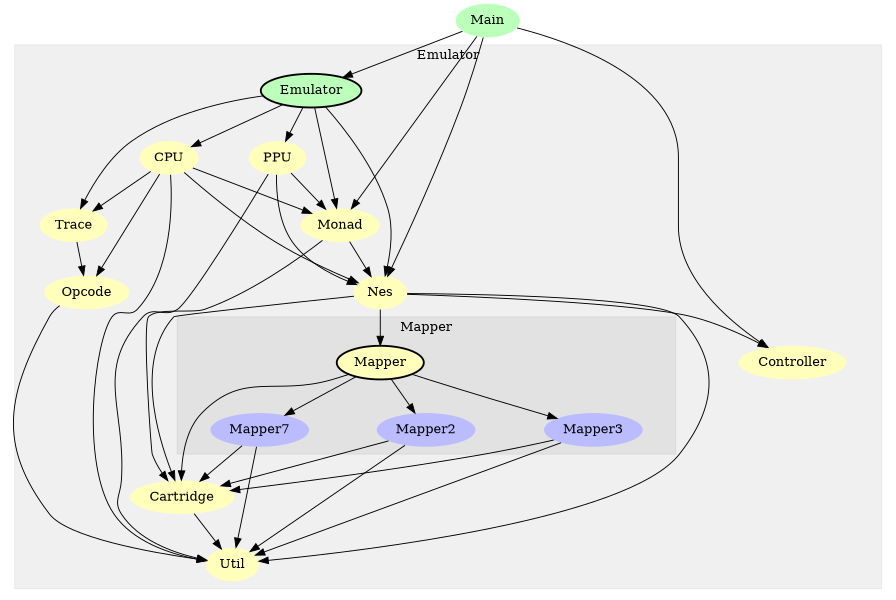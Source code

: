 digraph G {
size="6,4";
ratio="fill";
u14[label="Main",style="filled",fillcolor="#bbffbb",penwidth="0"];
subgraph cluster_0 {
label="Emulator";
color="#0000000F";
style="filled";
u0[label="Emulator",style="filled,bold",fillcolor="#bbffbb"];
u1[label="CPU",style="filled",fillcolor="#ffffbb",penwidth="0"];
u2[label="Monad",style="filled",fillcolor="#ffffbb",penwidth="0"];
u3[label="Cartridge",style="filled",fillcolor="#ffffbb",penwidth="0"];
u4[label="Util",style="filled",fillcolor="#ffffbb",penwidth="0"];
u5[label="Nes",style="filled",fillcolor="#ffffbb",penwidth="0"];
u6[label="Controller",style="filled",fillcolor="#ffffbb",penwidth="0"];
u11[label="Opcode",style="filled",fillcolor="#ffffbb",penwidth="0"];
u12[label="Trace",style="filled",fillcolor="#ffffbb",penwidth="0"];
u13[label="PPU",style="filled",fillcolor="#ffffbb",penwidth="0"];
subgraph cluster_1 {
label="Mapper";
color="#0000000F";
style="filled";
u7[label="Mapper",style="filled,bold",fillcolor="#ffffbb"];
u8[label="Mapper2",style="filled",fillcolor="#bbbbff",penwidth="0"];
u9[label="Mapper3",style="filled",fillcolor="#bbbbff",penwidth="0"];
u10[label="Mapper7",style="filled",fillcolor="#bbbbff",penwidth="0"];

}

}
u0 -> u1;
u0 -> u2;
u0 -> u5;
u0 -> u12;
u0 -> u13;
u1 -> u2;
u1 -> u4;
u1 -> u5;
u1 -> u11;
u1 -> u12;
u2 -> u3;
u2 -> u5;
u3 -> u4;
u5 -> u3;
u5 -> u4;
u5 -> u6;
u5 -> u7;
u7 -> u3;
u7 -> u8;
u7 -> u9;
u7 -> u10;
u8 -> u3;
u8 -> u4;
u9 -> u3;
u9 -> u4;
u10 -> u3;
u10 -> u4;
u11 -> u4;
u12 -> u11;
u13 -> u2;
u13 -> u4;
u13 -> u5;
u14 -> u0;
u14 -> u2;
u14 -> u5;
u14 -> u6;

}
